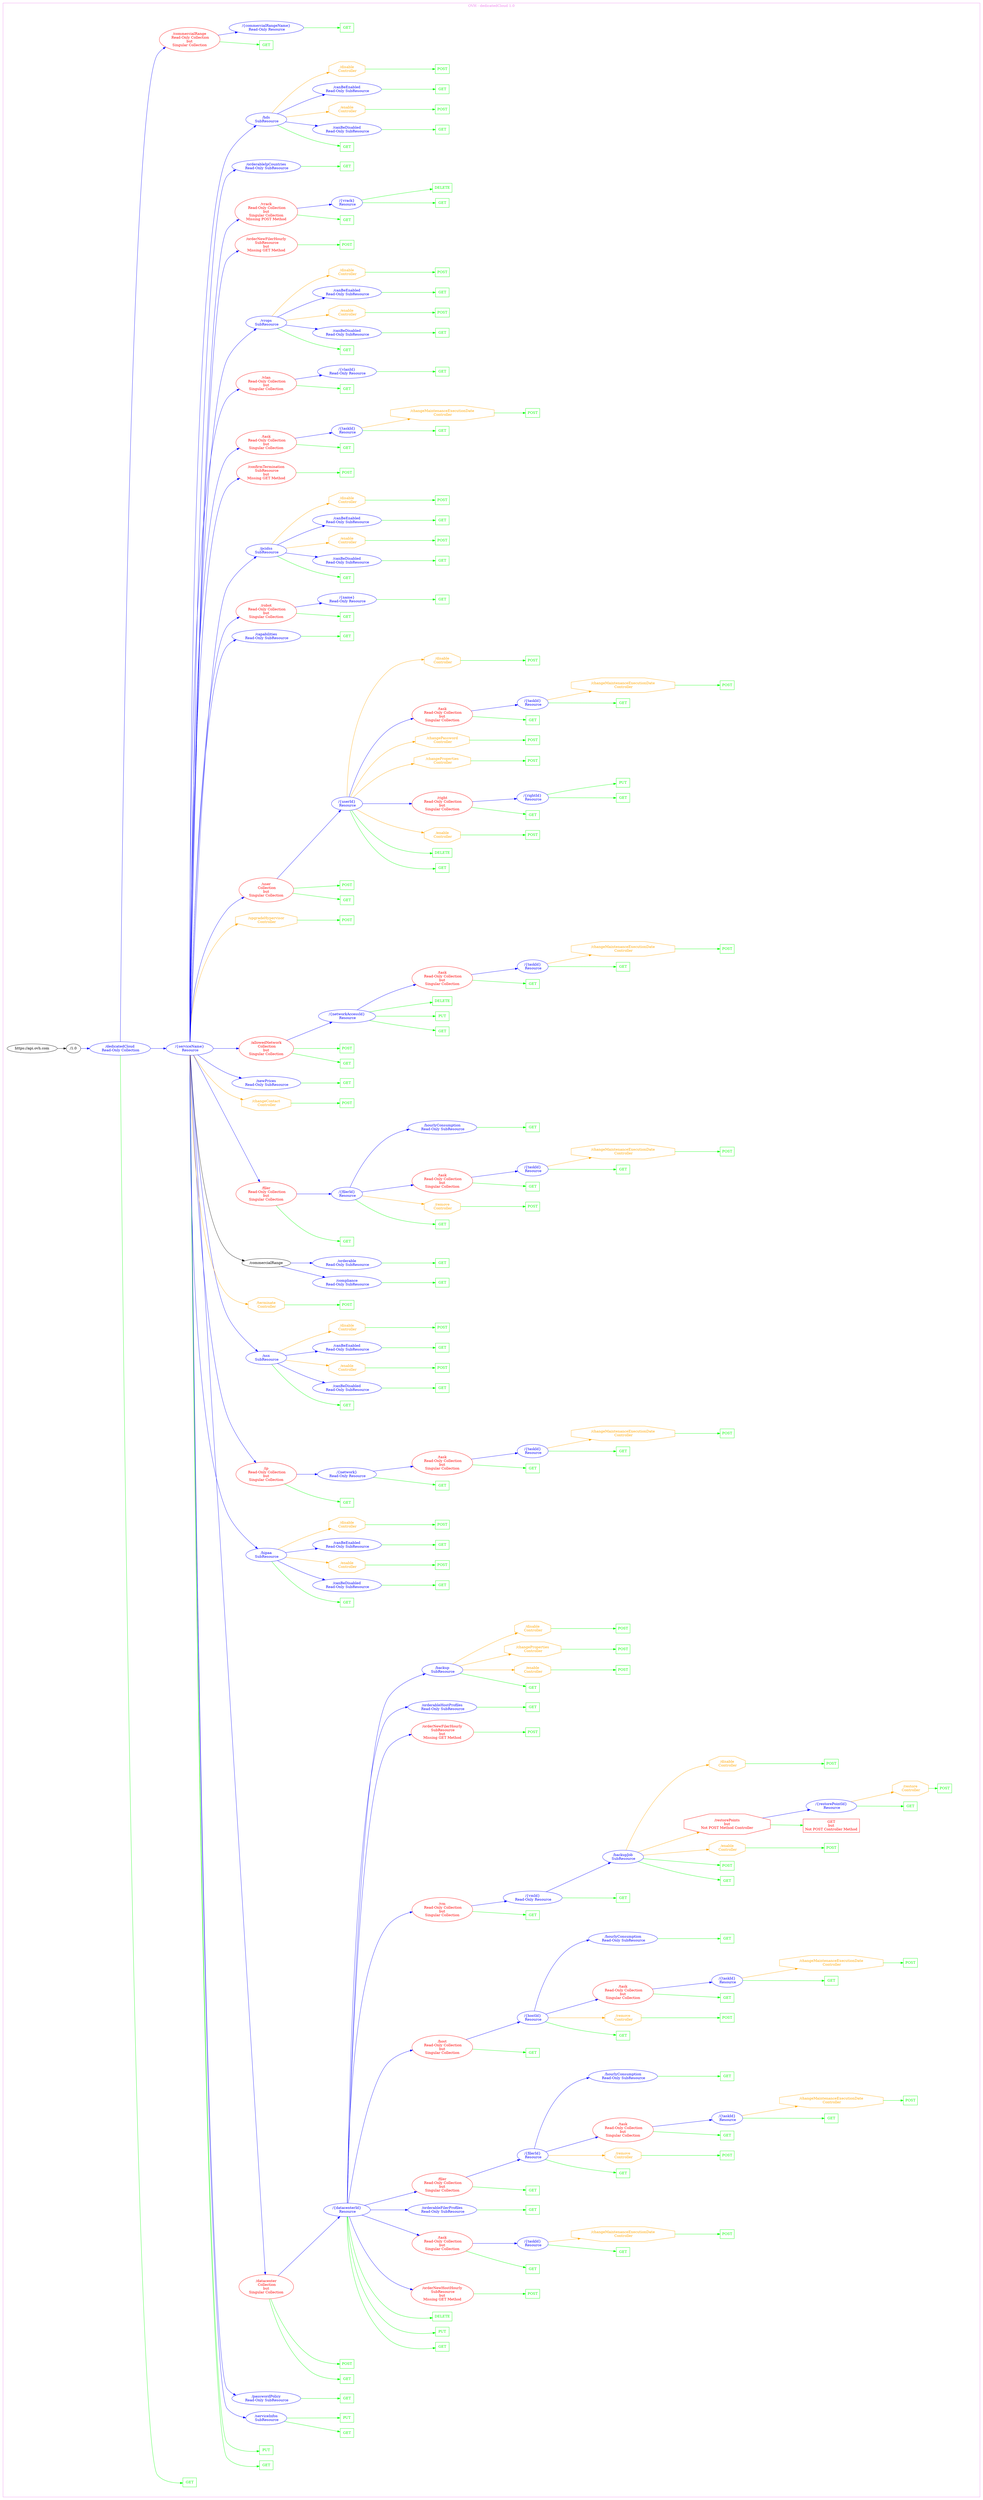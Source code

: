 digraph Cloud_Computing_REST_API {
rankdir="LR";
subgraph cluster_0 {
label="OVH - dedicatedCloud 1.0"
color=violet
fontcolor=violet
subgraph cluster_1 {
label=""
color=white
fontcolor=white
node1 [label="https://api.ovh.com", shape="ellipse", color="black", fontcolor="black"]
node1 -> node2 [color="black", fontcolor="black"]
subgraph cluster_2 {
label=""
color=white
fontcolor=white
node2 [label="/1.0", shape="ellipse", color="black", fontcolor="black"]
node2 -> node3 [color="blue", fontcolor="blue"]
subgraph cluster_3 {
label=""
color=white
fontcolor=white
node3 [label="/dedicatedCloud\n Read-Only Collection", shape="ellipse", color="blue", fontcolor="blue"]
node3 -> node4 [color="green", fontcolor="green"]
subgraph cluster_4 {
label=""
color=white
fontcolor=white
node4 [label="GET", shape="box", color="green", fontcolor="green"]
}
node3 -> node5 [color="blue", fontcolor="blue"]
subgraph cluster_5 {
label=""
color=white
fontcolor=white
node5 [label="/{serviceName}\n Resource", shape="ellipse", color="blue", fontcolor="blue"]
node5 -> node6 [color="green", fontcolor="green"]
subgraph cluster_6 {
label=""
color=white
fontcolor=white
node6 [label="GET", shape="box", color="green", fontcolor="green"]
}
node5 -> node7 [color="green", fontcolor="green"]
subgraph cluster_7 {
label=""
color=white
fontcolor=white
node7 [label="PUT", shape="box", color="green", fontcolor="green"]
}
node5 -> node8 [color="blue", fontcolor="blue"]
subgraph cluster_8 {
label=""
color=white
fontcolor=white
node8 [label="/serviceInfos\n SubResource", shape="ellipse", color="blue", fontcolor="blue"]
node8 -> node9 [color="green", fontcolor="green"]
subgraph cluster_9 {
label=""
color=white
fontcolor=white
node9 [label="GET", shape="box", color="green", fontcolor="green"]
}
node8 -> node10 [color="green", fontcolor="green"]
subgraph cluster_10 {
label=""
color=white
fontcolor=white
node10 [label="PUT", shape="box", color="green", fontcolor="green"]
}
}
node5 -> node11 [color="blue", fontcolor="blue"]
subgraph cluster_11 {
label=""
color=white
fontcolor=white
node11 [label="/passwordPolicy\n Read-Only SubResource", shape="ellipse", color="blue", fontcolor="blue"]
node11 -> node12 [color="green", fontcolor="green"]
subgraph cluster_12 {
label=""
color=white
fontcolor=white
node12 [label="GET", shape="box", color="green", fontcolor="green"]
}
}
node5 -> node13 [color="blue", fontcolor="blue"]
subgraph cluster_13 {
label=""
color=white
fontcolor=white
node13 [label="/datacenter\n Collection\nbut\nSingular Collection", shape="ellipse", color="red", fontcolor="red"]
node13 -> node14 [color="green", fontcolor="green"]
subgraph cluster_14 {
label=""
color=white
fontcolor=white
node14 [label="GET", shape="box", color="green", fontcolor="green"]
}
node13 -> node15 [color="green", fontcolor="green"]
subgraph cluster_15 {
label=""
color=white
fontcolor=white
node15 [label="POST", shape="box", color="green", fontcolor="green"]
}
node13 -> node16 [color="blue", fontcolor="blue"]
subgraph cluster_16 {
label=""
color=white
fontcolor=white
node16 [label="/{datacenterId}\n Resource", shape="ellipse", color="blue", fontcolor="blue"]
node16 -> node17 [color="green", fontcolor="green"]
subgraph cluster_17 {
label=""
color=white
fontcolor=white
node17 [label="GET", shape="box", color="green", fontcolor="green"]
}
node16 -> node18 [color="green", fontcolor="green"]
subgraph cluster_18 {
label=""
color=white
fontcolor=white
node18 [label="PUT", shape="box", color="green", fontcolor="green"]
}
node16 -> node19 [color="green", fontcolor="green"]
subgraph cluster_19 {
label=""
color=white
fontcolor=white
node19 [label="DELETE", shape="box", color="green", fontcolor="green"]
}
node16 -> node20 [color="blue", fontcolor="blue"]
subgraph cluster_20 {
label=""
color=white
fontcolor=white
node20 [label="/orderNewHostHourly\n SubResource\nbut\nMissing GET Method", shape="ellipse", color="red", fontcolor="red"]
node20 -> node21 [color="green", fontcolor="green"]
subgraph cluster_21 {
label=""
color=white
fontcolor=white
node21 [label="POST", shape="box", color="green", fontcolor="green"]
}
}
node16 -> node22 [color="blue", fontcolor="blue"]
subgraph cluster_22 {
label=""
color=white
fontcolor=white
node22 [label="/task\n Read-Only Collection\nbut\nSingular Collection", shape="ellipse", color="red", fontcolor="red"]
node22 -> node23 [color="green", fontcolor="green"]
subgraph cluster_23 {
label=""
color=white
fontcolor=white
node23 [label="GET", shape="box", color="green", fontcolor="green"]
}
node22 -> node24 [color="blue", fontcolor="blue"]
subgraph cluster_24 {
label=""
color=white
fontcolor=white
node24 [label="/{taskId}\n Resource", shape="ellipse", color="blue", fontcolor="blue"]
node24 -> node25 [color="green", fontcolor="green"]
subgraph cluster_25 {
label=""
color=white
fontcolor=white
node25 [label="GET", shape="box", color="green", fontcolor="green"]
}
node24 -> node26 [color="orange", fontcolor="orange"]
subgraph cluster_26 {
label=""
color=white
fontcolor=white
node26 [label="/changeMaintenanceExecutionDate\n Controller", shape="octagon", color="orange", fontcolor="orange"]
node26 -> node27 [color="green", fontcolor="green"]
subgraph cluster_27 {
label=""
color=white
fontcolor=white
node27 [label="POST", shape="box", color="green", fontcolor="green"]
}
}
}
}
node16 -> node28 [color="blue", fontcolor="blue"]
subgraph cluster_28 {
label=""
color=white
fontcolor=white
node28 [label="/orderableFilerProfiles\n Read-Only SubResource", shape="ellipse", color="blue", fontcolor="blue"]
node28 -> node29 [color="green", fontcolor="green"]
subgraph cluster_29 {
label=""
color=white
fontcolor=white
node29 [label="GET", shape="box", color="green", fontcolor="green"]
}
}
node16 -> node30 [color="blue", fontcolor="blue"]
subgraph cluster_30 {
label=""
color=white
fontcolor=white
node30 [label="/filer\n Read-Only Collection\nbut\nSingular Collection", shape="ellipse", color="red", fontcolor="red"]
node30 -> node31 [color="green", fontcolor="green"]
subgraph cluster_31 {
label=""
color=white
fontcolor=white
node31 [label="GET", shape="box", color="green", fontcolor="green"]
}
node30 -> node32 [color="blue", fontcolor="blue"]
subgraph cluster_32 {
label=""
color=white
fontcolor=white
node32 [label="/{filerId}\n Resource", shape="ellipse", color="blue", fontcolor="blue"]
node32 -> node33 [color="green", fontcolor="green"]
subgraph cluster_33 {
label=""
color=white
fontcolor=white
node33 [label="GET", shape="box", color="green", fontcolor="green"]
}
node32 -> node34 [color="orange", fontcolor="orange"]
subgraph cluster_34 {
label=""
color=white
fontcolor=white
node34 [label="/remove\n Controller", shape="octagon", color="orange", fontcolor="orange"]
node34 -> node35 [color="green", fontcolor="green"]
subgraph cluster_35 {
label=""
color=white
fontcolor=white
node35 [label="POST", shape="box", color="green", fontcolor="green"]
}
}
node32 -> node36 [color="blue", fontcolor="blue"]
subgraph cluster_36 {
label=""
color=white
fontcolor=white
node36 [label="/task\n Read-Only Collection\nbut\nSingular Collection", shape="ellipse", color="red", fontcolor="red"]
node36 -> node37 [color="green", fontcolor="green"]
subgraph cluster_37 {
label=""
color=white
fontcolor=white
node37 [label="GET", shape="box", color="green", fontcolor="green"]
}
node36 -> node38 [color="blue", fontcolor="blue"]
subgraph cluster_38 {
label=""
color=white
fontcolor=white
node38 [label="/{taskId}\n Resource", shape="ellipse", color="blue", fontcolor="blue"]
node38 -> node39 [color="green", fontcolor="green"]
subgraph cluster_39 {
label=""
color=white
fontcolor=white
node39 [label="GET", shape="box", color="green", fontcolor="green"]
}
node38 -> node40 [color="orange", fontcolor="orange"]
subgraph cluster_40 {
label=""
color=white
fontcolor=white
node40 [label="/changeMaintenanceExecutionDate\n Controller", shape="octagon", color="orange", fontcolor="orange"]
node40 -> node41 [color="green", fontcolor="green"]
subgraph cluster_41 {
label=""
color=white
fontcolor=white
node41 [label="POST", shape="box", color="green", fontcolor="green"]
}
}
}
}
node32 -> node42 [color="blue", fontcolor="blue"]
subgraph cluster_42 {
label=""
color=white
fontcolor=white
node42 [label="/hourlyConsumption\n Read-Only SubResource", shape="ellipse", color="blue", fontcolor="blue"]
node42 -> node43 [color="green", fontcolor="green"]
subgraph cluster_43 {
label=""
color=white
fontcolor=white
node43 [label="GET", shape="box", color="green", fontcolor="green"]
}
}
}
}
node16 -> node44 [color="blue", fontcolor="blue"]
subgraph cluster_44 {
label=""
color=white
fontcolor=white
node44 [label="/host\n Read-Only Collection\nbut\nSingular Collection", shape="ellipse", color="red", fontcolor="red"]
node44 -> node45 [color="green", fontcolor="green"]
subgraph cluster_45 {
label=""
color=white
fontcolor=white
node45 [label="GET", shape="box", color="green", fontcolor="green"]
}
node44 -> node46 [color="blue", fontcolor="blue"]
subgraph cluster_46 {
label=""
color=white
fontcolor=white
node46 [label="/{hostId}\n Resource", shape="ellipse", color="blue", fontcolor="blue"]
node46 -> node47 [color="green", fontcolor="green"]
subgraph cluster_47 {
label=""
color=white
fontcolor=white
node47 [label="GET", shape="box", color="green", fontcolor="green"]
}
node46 -> node48 [color="orange", fontcolor="orange"]
subgraph cluster_48 {
label=""
color=white
fontcolor=white
node48 [label="/remove\n Controller", shape="octagon", color="orange", fontcolor="orange"]
node48 -> node49 [color="green", fontcolor="green"]
subgraph cluster_49 {
label=""
color=white
fontcolor=white
node49 [label="POST", shape="box", color="green", fontcolor="green"]
}
}
node46 -> node50 [color="blue", fontcolor="blue"]
subgraph cluster_50 {
label=""
color=white
fontcolor=white
node50 [label="/task\n Read-Only Collection\nbut\nSingular Collection", shape="ellipse", color="red", fontcolor="red"]
node50 -> node51 [color="green", fontcolor="green"]
subgraph cluster_51 {
label=""
color=white
fontcolor=white
node51 [label="GET", shape="box", color="green", fontcolor="green"]
}
node50 -> node52 [color="blue", fontcolor="blue"]
subgraph cluster_52 {
label=""
color=white
fontcolor=white
node52 [label="/{taskId}\n Resource", shape="ellipse", color="blue", fontcolor="blue"]
node52 -> node53 [color="green", fontcolor="green"]
subgraph cluster_53 {
label=""
color=white
fontcolor=white
node53 [label="GET", shape="box", color="green", fontcolor="green"]
}
node52 -> node54 [color="orange", fontcolor="orange"]
subgraph cluster_54 {
label=""
color=white
fontcolor=white
node54 [label="/changeMaintenanceExecutionDate\n Controller", shape="octagon", color="orange", fontcolor="orange"]
node54 -> node55 [color="green", fontcolor="green"]
subgraph cluster_55 {
label=""
color=white
fontcolor=white
node55 [label="POST", shape="box", color="green", fontcolor="green"]
}
}
}
}
node46 -> node56 [color="blue", fontcolor="blue"]
subgraph cluster_56 {
label=""
color=white
fontcolor=white
node56 [label="/hourlyConsumption\n Read-Only SubResource", shape="ellipse", color="blue", fontcolor="blue"]
node56 -> node57 [color="green", fontcolor="green"]
subgraph cluster_57 {
label=""
color=white
fontcolor=white
node57 [label="GET", shape="box", color="green", fontcolor="green"]
}
}
}
}
node16 -> node58 [color="blue", fontcolor="blue"]
subgraph cluster_58 {
label=""
color=white
fontcolor=white
node58 [label="/vm\n Read-Only Collection\nbut\nSingular Collection", shape="ellipse", color="red", fontcolor="red"]
node58 -> node59 [color="green", fontcolor="green"]
subgraph cluster_59 {
label=""
color=white
fontcolor=white
node59 [label="GET", shape="box", color="green", fontcolor="green"]
}
node58 -> node60 [color="blue", fontcolor="blue"]
subgraph cluster_60 {
label=""
color=white
fontcolor=white
node60 [label="/{vmId}\n Read-Only Resource", shape="ellipse", color="blue", fontcolor="blue"]
node60 -> node61 [color="green", fontcolor="green"]
subgraph cluster_61 {
label=""
color=white
fontcolor=white
node61 [label="GET", shape="box", color="green", fontcolor="green"]
}
node60 -> node62 [color="blue", fontcolor="blue"]
subgraph cluster_62 {
label=""
color=white
fontcolor=white
node62 [label="/backupJob\n SubResource", shape="ellipse", color="blue", fontcolor="blue"]
node62 -> node63 [color="green", fontcolor="green"]
subgraph cluster_63 {
label=""
color=white
fontcolor=white
node63 [label="GET", shape="box", color="green", fontcolor="green"]
}
node62 -> node64 [color="green", fontcolor="green"]
subgraph cluster_64 {
label=""
color=white
fontcolor=white
node64 [label="POST", shape="box", color="green", fontcolor="green"]
}
node62 -> node65 [color="orange", fontcolor="orange"]
subgraph cluster_65 {
label=""
color=white
fontcolor=white
node65 [label="/enable\n Controller", shape="octagon", color="orange", fontcolor="orange"]
node65 -> node66 [color="green", fontcolor="green"]
subgraph cluster_66 {
label=""
color=white
fontcolor=white
node66 [label="POST", shape="box", color="green", fontcolor="green"]
}
}
node62 -> node67 [color="orange", fontcolor="orange"]
subgraph cluster_67 {
label=""
color=white
fontcolor=white
node67 [label="/restorePoints\nbut\nNot POST Method Controller", shape="octagon", color="red", fontcolor="red"]
node67 -> node68 [color="green", fontcolor="green"]
subgraph cluster_68 {
label=""
color=white
fontcolor=white
node68 [label="GET\nbut\nNot POST Controller Method", shape="box", color="red", fontcolor="red"]
}
node67 -> node69 [color="blue", fontcolor="blue"]
subgraph cluster_69 {
label=""
color=white
fontcolor=white
node69 [label="/{restorePointId}\n Resource", shape="ellipse", color="blue", fontcolor="blue"]
node69 -> node70 [color="green", fontcolor="green"]
subgraph cluster_70 {
label=""
color=white
fontcolor=white
node70 [label="GET", shape="box", color="green", fontcolor="green"]
}
node69 -> node71 [color="orange", fontcolor="orange"]
subgraph cluster_71 {
label=""
color=white
fontcolor=white
node71 [label="/restore\n Controller", shape="octagon", color="orange", fontcolor="orange"]
node71 -> node72 [color="green", fontcolor="green"]
subgraph cluster_72 {
label=""
color=white
fontcolor=white
node72 [label="POST", shape="box", color="green", fontcolor="green"]
}
}
}
}
node62 -> node73 [color="orange", fontcolor="orange"]
subgraph cluster_73 {
label=""
color=white
fontcolor=white
node73 [label="/disable\n Controller", shape="octagon", color="orange", fontcolor="orange"]
node73 -> node74 [color="green", fontcolor="green"]
subgraph cluster_74 {
label=""
color=white
fontcolor=white
node74 [label="POST", shape="box", color="green", fontcolor="green"]
}
}
}
}
}
node16 -> node75 [color="blue", fontcolor="blue"]
subgraph cluster_75 {
label=""
color=white
fontcolor=white
node75 [label="/orderNewFilerHourly\n SubResource\nbut\nMissing GET Method", shape="ellipse", color="red", fontcolor="red"]
node75 -> node76 [color="green", fontcolor="green"]
subgraph cluster_76 {
label=""
color=white
fontcolor=white
node76 [label="POST", shape="box", color="green", fontcolor="green"]
}
}
node16 -> node77 [color="blue", fontcolor="blue"]
subgraph cluster_77 {
label=""
color=white
fontcolor=white
node77 [label="/orderableHostProfiles\n Read-Only SubResource", shape="ellipse", color="blue", fontcolor="blue"]
node77 -> node78 [color="green", fontcolor="green"]
subgraph cluster_78 {
label=""
color=white
fontcolor=white
node78 [label="GET", shape="box", color="green", fontcolor="green"]
}
}
node16 -> node79 [color="blue", fontcolor="blue"]
subgraph cluster_79 {
label=""
color=white
fontcolor=white
node79 [label="/backup\n SubResource", shape="ellipse", color="blue", fontcolor="blue"]
node79 -> node80 [color="green", fontcolor="green"]
subgraph cluster_80 {
label=""
color=white
fontcolor=white
node80 [label="GET", shape="box", color="green", fontcolor="green"]
}
node79 -> node81 [color="orange", fontcolor="orange"]
subgraph cluster_81 {
label=""
color=white
fontcolor=white
node81 [label="/enable\n Controller", shape="octagon", color="orange", fontcolor="orange"]
node81 -> node82 [color="green", fontcolor="green"]
subgraph cluster_82 {
label=""
color=white
fontcolor=white
node82 [label="POST", shape="box", color="green", fontcolor="green"]
}
}
node79 -> node83 [color="orange", fontcolor="orange"]
subgraph cluster_83 {
label=""
color=white
fontcolor=white
node83 [label="/changeProperties\n Controller", shape="octagon", color="orange", fontcolor="orange"]
node83 -> node84 [color="green", fontcolor="green"]
subgraph cluster_84 {
label=""
color=white
fontcolor=white
node84 [label="POST", shape="box", color="green", fontcolor="green"]
}
}
node79 -> node85 [color="orange", fontcolor="orange"]
subgraph cluster_85 {
label=""
color=white
fontcolor=white
node85 [label="/disable\n Controller", shape="octagon", color="orange", fontcolor="orange"]
node85 -> node86 [color="green", fontcolor="green"]
subgraph cluster_86 {
label=""
color=white
fontcolor=white
node86 [label="POST", shape="box", color="green", fontcolor="green"]
}
}
}
}
}
node5 -> node87 [color="blue", fontcolor="blue"]
subgraph cluster_87 {
label=""
color=white
fontcolor=white
node87 [label="/hipaa\n SubResource", shape="ellipse", color="blue", fontcolor="blue"]
node87 -> node88 [color="green", fontcolor="green"]
subgraph cluster_88 {
label=""
color=white
fontcolor=white
node88 [label="GET", shape="box", color="green", fontcolor="green"]
}
node87 -> node89 [color="blue", fontcolor="blue"]
subgraph cluster_89 {
label=""
color=white
fontcolor=white
node89 [label="/canBeDisabled\n Read-Only SubResource", shape="ellipse", color="blue", fontcolor="blue"]
node89 -> node90 [color="green", fontcolor="green"]
subgraph cluster_90 {
label=""
color=white
fontcolor=white
node90 [label="GET", shape="box", color="green", fontcolor="green"]
}
}
node87 -> node91 [color="orange", fontcolor="orange"]
subgraph cluster_91 {
label=""
color=white
fontcolor=white
node91 [label="/enable\n Controller", shape="octagon", color="orange", fontcolor="orange"]
node91 -> node92 [color="green", fontcolor="green"]
subgraph cluster_92 {
label=""
color=white
fontcolor=white
node92 [label="POST", shape="box", color="green", fontcolor="green"]
}
}
node87 -> node93 [color="blue", fontcolor="blue"]
subgraph cluster_93 {
label=""
color=white
fontcolor=white
node93 [label="/canBeEnabled\n Read-Only SubResource", shape="ellipse", color="blue", fontcolor="blue"]
node93 -> node94 [color="green", fontcolor="green"]
subgraph cluster_94 {
label=""
color=white
fontcolor=white
node94 [label="GET", shape="box", color="green", fontcolor="green"]
}
}
node87 -> node95 [color="orange", fontcolor="orange"]
subgraph cluster_95 {
label=""
color=white
fontcolor=white
node95 [label="/disable\n Controller", shape="octagon", color="orange", fontcolor="orange"]
node95 -> node96 [color="green", fontcolor="green"]
subgraph cluster_96 {
label=""
color=white
fontcolor=white
node96 [label="POST", shape="box", color="green", fontcolor="green"]
}
}
}
node5 -> node97 [color="blue", fontcolor="blue"]
subgraph cluster_97 {
label=""
color=white
fontcolor=white
node97 [label="/ip\n Read-Only Collection\nbut\nSingular Collection", shape="ellipse", color="red", fontcolor="red"]
node97 -> node98 [color="green", fontcolor="green"]
subgraph cluster_98 {
label=""
color=white
fontcolor=white
node98 [label="GET", shape="box", color="green", fontcolor="green"]
}
node97 -> node99 [color="blue", fontcolor="blue"]
subgraph cluster_99 {
label=""
color=white
fontcolor=white
node99 [label="/{network}\n Read-Only Resource", shape="ellipse", color="blue", fontcolor="blue"]
node99 -> node100 [color="green", fontcolor="green"]
subgraph cluster_100 {
label=""
color=white
fontcolor=white
node100 [label="GET", shape="box", color="green", fontcolor="green"]
}
node99 -> node101 [color="blue", fontcolor="blue"]
subgraph cluster_101 {
label=""
color=white
fontcolor=white
node101 [label="/task\n Read-Only Collection\nbut\nSingular Collection", shape="ellipse", color="red", fontcolor="red"]
node101 -> node102 [color="green", fontcolor="green"]
subgraph cluster_102 {
label=""
color=white
fontcolor=white
node102 [label="GET", shape="box", color="green", fontcolor="green"]
}
node101 -> node103 [color="blue", fontcolor="blue"]
subgraph cluster_103 {
label=""
color=white
fontcolor=white
node103 [label="/{taskId}\n Resource", shape="ellipse", color="blue", fontcolor="blue"]
node103 -> node104 [color="green", fontcolor="green"]
subgraph cluster_104 {
label=""
color=white
fontcolor=white
node104 [label="GET", shape="box", color="green", fontcolor="green"]
}
node103 -> node105 [color="orange", fontcolor="orange"]
subgraph cluster_105 {
label=""
color=white
fontcolor=white
node105 [label="/changeMaintenanceExecutionDate\n Controller", shape="octagon", color="orange", fontcolor="orange"]
node105 -> node106 [color="green", fontcolor="green"]
subgraph cluster_106 {
label=""
color=white
fontcolor=white
node106 [label="POST", shape="box", color="green", fontcolor="green"]
}
}
}
}
}
}
node5 -> node107 [color="blue", fontcolor="blue"]
subgraph cluster_107 {
label=""
color=white
fontcolor=white
node107 [label="/nsx\n SubResource", shape="ellipse", color="blue", fontcolor="blue"]
node107 -> node108 [color="green", fontcolor="green"]
subgraph cluster_108 {
label=""
color=white
fontcolor=white
node108 [label="GET", shape="box", color="green", fontcolor="green"]
}
node107 -> node109 [color="blue", fontcolor="blue"]
subgraph cluster_109 {
label=""
color=white
fontcolor=white
node109 [label="/canBeDisabled\n Read-Only SubResource", shape="ellipse", color="blue", fontcolor="blue"]
node109 -> node110 [color="green", fontcolor="green"]
subgraph cluster_110 {
label=""
color=white
fontcolor=white
node110 [label="GET", shape="box", color="green", fontcolor="green"]
}
}
node107 -> node111 [color="orange", fontcolor="orange"]
subgraph cluster_111 {
label=""
color=white
fontcolor=white
node111 [label="/enable\n Controller", shape="octagon", color="orange", fontcolor="orange"]
node111 -> node112 [color="green", fontcolor="green"]
subgraph cluster_112 {
label=""
color=white
fontcolor=white
node112 [label="POST", shape="box", color="green", fontcolor="green"]
}
}
node107 -> node113 [color="blue", fontcolor="blue"]
subgraph cluster_113 {
label=""
color=white
fontcolor=white
node113 [label="/canBeEnabled\n Read-Only SubResource", shape="ellipse", color="blue", fontcolor="blue"]
node113 -> node114 [color="green", fontcolor="green"]
subgraph cluster_114 {
label=""
color=white
fontcolor=white
node114 [label="GET", shape="box", color="green", fontcolor="green"]
}
}
node107 -> node115 [color="orange", fontcolor="orange"]
subgraph cluster_115 {
label=""
color=white
fontcolor=white
node115 [label="/disable\n Controller", shape="octagon", color="orange", fontcolor="orange"]
node115 -> node116 [color="green", fontcolor="green"]
subgraph cluster_116 {
label=""
color=white
fontcolor=white
node116 [label="POST", shape="box", color="green", fontcolor="green"]
}
}
}
node5 -> node117 [color="orange", fontcolor="orange"]
subgraph cluster_117 {
label=""
color=white
fontcolor=white
node117 [label="/terminate\n Controller", shape="octagon", color="orange", fontcolor="orange"]
node117 -> node118 [color="green", fontcolor="green"]
subgraph cluster_118 {
label=""
color=white
fontcolor=white
node118 [label="POST", shape="box", color="green", fontcolor="green"]
}
}
node5 -> node119 [color="black", fontcolor="black"]
subgraph cluster_119 {
label=""
color=white
fontcolor=white
node119 [label="/commercialRange", shape="ellipse", color="black", fontcolor="black"]
node119 -> node120 [color="blue", fontcolor="blue"]
subgraph cluster_120 {
label=""
color=white
fontcolor=white
node120 [label="/compliance\n Read-Only SubResource", shape="ellipse", color="blue", fontcolor="blue"]
node120 -> node121 [color="green", fontcolor="green"]
subgraph cluster_121 {
label=""
color=white
fontcolor=white
node121 [label="GET", shape="box", color="green", fontcolor="green"]
}
}
node119 -> node122 [color="blue", fontcolor="blue"]
subgraph cluster_122 {
label=""
color=white
fontcolor=white
node122 [label="/orderable\n Read-Only SubResource", shape="ellipse", color="blue", fontcolor="blue"]
node122 -> node123 [color="green", fontcolor="green"]
subgraph cluster_123 {
label=""
color=white
fontcolor=white
node123 [label="GET", shape="box", color="green", fontcolor="green"]
}
}
}
node5 -> node124 [color="blue", fontcolor="blue"]
subgraph cluster_124 {
label=""
color=white
fontcolor=white
node124 [label="/filer\n Read-Only Collection\nbut\nSingular Collection", shape="ellipse", color="red", fontcolor="red"]
node124 -> node125 [color="green", fontcolor="green"]
subgraph cluster_125 {
label=""
color=white
fontcolor=white
node125 [label="GET", shape="box", color="green", fontcolor="green"]
}
node124 -> node126 [color="blue", fontcolor="blue"]
subgraph cluster_126 {
label=""
color=white
fontcolor=white
node126 [label="/{filerId}\n Resource", shape="ellipse", color="blue", fontcolor="blue"]
node126 -> node127 [color="green", fontcolor="green"]
subgraph cluster_127 {
label=""
color=white
fontcolor=white
node127 [label="GET", shape="box", color="green", fontcolor="green"]
}
node126 -> node128 [color="orange", fontcolor="orange"]
subgraph cluster_128 {
label=""
color=white
fontcolor=white
node128 [label="/remove\n Controller", shape="octagon", color="orange", fontcolor="orange"]
node128 -> node129 [color="green", fontcolor="green"]
subgraph cluster_129 {
label=""
color=white
fontcolor=white
node129 [label="POST", shape="box", color="green", fontcolor="green"]
}
}
node126 -> node130 [color="blue", fontcolor="blue"]
subgraph cluster_130 {
label=""
color=white
fontcolor=white
node130 [label="/task\n Read-Only Collection\nbut\nSingular Collection", shape="ellipse", color="red", fontcolor="red"]
node130 -> node131 [color="green", fontcolor="green"]
subgraph cluster_131 {
label=""
color=white
fontcolor=white
node131 [label="GET", shape="box", color="green", fontcolor="green"]
}
node130 -> node132 [color="blue", fontcolor="blue"]
subgraph cluster_132 {
label=""
color=white
fontcolor=white
node132 [label="/{taskId}\n Resource", shape="ellipse", color="blue", fontcolor="blue"]
node132 -> node133 [color="green", fontcolor="green"]
subgraph cluster_133 {
label=""
color=white
fontcolor=white
node133 [label="GET", shape="box", color="green", fontcolor="green"]
}
node132 -> node134 [color="orange", fontcolor="orange"]
subgraph cluster_134 {
label=""
color=white
fontcolor=white
node134 [label="/changeMaintenanceExecutionDate\n Controller", shape="octagon", color="orange", fontcolor="orange"]
node134 -> node135 [color="green", fontcolor="green"]
subgraph cluster_135 {
label=""
color=white
fontcolor=white
node135 [label="POST", shape="box", color="green", fontcolor="green"]
}
}
}
}
node126 -> node136 [color="blue", fontcolor="blue"]
subgraph cluster_136 {
label=""
color=white
fontcolor=white
node136 [label="/hourlyConsumption\n Read-Only SubResource", shape="ellipse", color="blue", fontcolor="blue"]
node136 -> node137 [color="green", fontcolor="green"]
subgraph cluster_137 {
label=""
color=white
fontcolor=white
node137 [label="GET", shape="box", color="green", fontcolor="green"]
}
}
}
}
node5 -> node138 [color="orange", fontcolor="orange"]
subgraph cluster_138 {
label=""
color=white
fontcolor=white
node138 [label="/changeContact\n Controller", shape="octagon", color="orange", fontcolor="orange"]
node138 -> node139 [color="green", fontcolor="green"]
subgraph cluster_139 {
label=""
color=white
fontcolor=white
node139 [label="POST", shape="box", color="green", fontcolor="green"]
}
}
node5 -> node140 [color="blue", fontcolor="blue"]
subgraph cluster_140 {
label=""
color=white
fontcolor=white
node140 [label="/newPrices\n Read-Only SubResource", shape="ellipse", color="blue", fontcolor="blue"]
node140 -> node141 [color="green", fontcolor="green"]
subgraph cluster_141 {
label=""
color=white
fontcolor=white
node141 [label="GET", shape="box", color="green", fontcolor="green"]
}
}
node5 -> node142 [color="blue", fontcolor="blue"]
subgraph cluster_142 {
label=""
color=white
fontcolor=white
node142 [label="/allowedNetwork\n Collection\nbut\nSingular Collection", shape="ellipse", color="red", fontcolor="red"]
node142 -> node143 [color="green", fontcolor="green"]
subgraph cluster_143 {
label=""
color=white
fontcolor=white
node143 [label="GET", shape="box", color="green", fontcolor="green"]
}
node142 -> node144 [color="green", fontcolor="green"]
subgraph cluster_144 {
label=""
color=white
fontcolor=white
node144 [label="POST", shape="box", color="green", fontcolor="green"]
}
node142 -> node145 [color="blue", fontcolor="blue"]
subgraph cluster_145 {
label=""
color=white
fontcolor=white
node145 [label="/{networkAccessId}\n Resource", shape="ellipse", color="blue", fontcolor="blue"]
node145 -> node146 [color="green", fontcolor="green"]
subgraph cluster_146 {
label=""
color=white
fontcolor=white
node146 [label="GET", shape="box", color="green", fontcolor="green"]
}
node145 -> node147 [color="green", fontcolor="green"]
subgraph cluster_147 {
label=""
color=white
fontcolor=white
node147 [label="PUT", shape="box", color="green", fontcolor="green"]
}
node145 -> node148 [color="green", fontcolor="green"]
subgraph cluster_148 {
label=""
color=white
fontcolor=white
node148 [label="DELETE", shape="box", color="green", fontcolor="green"]
}
node145 -> node149 [color="blue", fontcolor="blue"]
subgraph cluster_149 {
label=""
color=white
fontcolor=white
node149 [label="/task\n Read-Only Collection\nbut\nSingular Collection", shape="ellipse", color="red", fontcolor="red"]
node149 -> node150 [color="green", fontcolor="green"]
subgraph cluster_150 {
label=""
color=white
fontcolor=white
node150 [label="GET", shape="box", color="green", fontcolor="green"]
}
node149 -> node151 [color="blue", fontcolor="blue"]
subgraph cluster_151 {
label=""
color=white
fontcolor=white
node151 [label="/{taskId}\n Resource", shape="ellipse", color="blue", fontcolor="blue"]
node151 -> node152 [color="green", fontcolor="green"]
subgraph cluster_152 {
label=""
color=white
fontcolor=white
node152 [label="GET", shape="box", color="green", fontcolor="green"]
}
node151 -> node153 [color="orange", fontcolor="orange"]
subgraph cluster_153 {
label=""
color=white
fontcolor=white
node153 [label="/changeMaintenanceExecutionDate\n Controller", shape="octagon", color="orange", fontcolor="orange"]
node153 -> node154 [color="green", fontcolor="green"]
subgraph cluster_154 {
label=""
color=white
fontcolor=white
node154 [label="POST", shape="box", color="green", fontcolor="green"]
}
}
}
}
}
}
node5 -> node155 [color="orange", fontcolor="orange"]
subgraph cluster_155 {
label=""
color=white
fontcolor=white
node155 [label="/upgradeHypervisor\n Controller", shape="octagon", color="orange", fontcolor="orange"]
node155 -> node156 [color="green", fontcolor="green"]
subgraph cluster_156 {
label=""
color=white
fontcolor=white
node156 [label="POST", shape="box", color="green", fontcolor="green"]
}
}
node5 -> node157 [color="blue", fontcolor="blue"]
subgraph cluster_157 {
label=""
color=white
fontcolor=white
node157 [label="/user\n Collection\nbut\nSingular Collection", shape="ellipse", color="red", fontcolor="red"]
node157 -> node158 [color="green", fontcolor="green"]
subgraph cluster_158 {
label=""
color=white
fontcolor=white
node158 [label="GET", shape="box", color="green", fontcolor="green"]
}
node157 -> node159 [color="green", fontcolor="green"]
subgraph cluster_159 {
label=""
color=white
fontcolor=white
node159 [label="POST", shape="box", color="green", fontcolor="green"]
}
node157 -> node160 [color="blue", fontcolor="blue"]
subgraph cluster_160 {
label=""
color=white
fontcolor=white
node160 [label="/{userId}\n Resource", shape="ellipse", color="blue", fontcolor="blue"]
node160 -> node161 [color="green", fontcolor="green"]
subgraph cluster_161 {
label=""
color=white
fontcolor=white
node161 [label="GET", shape="box", color="green", fontcolor="green"]
}
node160 -> node162 [color="green", fontcolor="green"]
subgraph cluster_162 {
label=""
color=white
fontcolor=white
node162 [label="DELETE", shape="box", color="green", fontcolor="green"]
}
node160 -> node163 [color="orange", fontcolor="orange"]
subgraph cluster_163 {
label=""
color=white
fontcolor=white
node163 [label="/enable\n Controller", shape="octagon", color="orange", fontcolor="orange"]
node163 -> node164 [color="green", fontcolor="green"]
subgraph cluster_164 {
label=""
color=white
fontcolor=white
node164 [label="POST", shape="box", color="green", fontcolor="green"]
}
}
node160 -> node165 [color="blue", fontcolor="blue"]
subgraph cluster_165 {
label=""
color=white
fontcolor=white
node165 [label="/right\n Read-Only Collection\nbut\nSingular Collection", shape="ellipse", color="red", fontcolor="red"]
node165 -> node166 [color="green", fontcolor="green"]
subgraph cluster_166 {
label=""
color=white
fontcolor=white
node166 [label="GET", shape="box", color="green", fontcolor="green"]
}
node165 -> node167 [color="blue", fontcolor="blue"]
subgraph cluster_167 {
label=""
color=white
fontcolor=white
node167 [label="/{rightId}\n Resource", shape="ellipse", color="blue", fontcolor="blue"]
node167 -> node168 [color="green", fontcolor="green"]
subgraph cluster_168 {
label=""
color=white
fontcolor=white
node168 [label="GET", shape="box", color="green", fontcolor="green"]
}
node167 -> node169 [color="green", fontcolor="green"]
subgraph cluster_169 {
label=""
color=white
fontcolor=white
node169 [label="PUT", shape="box", color="green", fontcolor="green"]
}
}
}
node160 -> node170 [color="orange", fontcolor="orange"]
subgraph cluster_170 {
label=""
color=white
fontcolor=white
node170 [label="/changeProperties\n Controller", shape="octagon", color="orange", fontcolor="orange"]
node170 -> node171 [color="green", fontcolor="green"]
subgraph cluster_171 {
label=""
color=white
fontcolor=white
node171 [label="POST", shape="box", color="green", fontcolor="green"]
}
}
node160 -> node172 [color="orange", fontcolor="orange"]
subgraph cluster_172 {
label=""
color=white
fontcolor=white
node172 [label="/changePassword\n Controller", shape="octagon", color="orange", fontcolor="orange"]
node172 -> node173 [color="green", fontcolor="green"]
subgraph cluster_173 {
label=""
color=white
fontcolor=white
node173 [label="POST", shape="box", color="green", fontcolor="green"]
}
}
node160 -> node174 [color="blue", fontcolor="blue"]
subgraph cluster_174 {
label=""
color=white
fontcolor=white
node174 [label="/task\n Read-Only Collection\nbut\nSingular Collection", shape="ellipse", color="red", fontcolor="red"]
node174 -> node175 [color="green", fontcolor="green"]
subgraph cluster_175 {
label=""
color=white
fontcolor=white
node175 [label="GET", shape="box", color="green", fontcolor="green"]
}
node174 -> node176 [color="blue", fontcolor="blue"]
subgraph cluster_176 {
label=""
color=white
fontcolor=white
node176 [label="/{taskId}\n Resource", shape="ellipse", color="blue", fontcolor="blue"]
node176 -> node177 [color="green", fontcolor="green"]
subgraph cluster_177 {
label=""
color=white
fontcolor=white
node177 [label="GET", shape="box", color="green", fontcolor="green"]
}
node176 -> node178 [color="orange", fontcolor="orange"]
subgraph cluster_178 {
label=""
color=white
fontcolor=white
node178 [label="/changeMaintenanceExecutionDate\n Controller", shape="octagon", color="orange", fontcolor="orange"]
node178 -> node179 [color="green", fontcolor="green"]
subgraph cluster_179 {
label=""
color=white
fontcolor=white
node179 [label="POST", shape="box", color="green", fontcolor="green"]
}
}
}
}
node160 -> node180 [color="orange", fontcolor="orange"]
subgraph cluster_180 {
label=""
color=white
fontcolor=white
node180 [label="/disable\n Controller", shape="octagon", color="orange", fontcolor="orange"]
node180 -> node181 [color="green", fontcolor="green"]
subgraph cluster_181 {
label=""
color=white
fontcolor=white
node181 [label="POST", shape="box", color="green", fontcolor="green"]
}
}
}
}
node5 -> node182 [color="blue", fontcolor="blue"]
subgraph cluster_182 {
label=""
color=white
fontcolor=white
node182 [label="/capabilities\n Read-Only SubResource", shape="ellipse", color="blue", fontcolor="blue"]
node182 -> node183 [color="green", fontcolor="green"]
subgraph cluster_183 {
label=""
color=white
fontcolor=white
node183 [label="GET", shape="box", color="green", fontcolor="green"]
}
}
node5 -> node184 [color="blue", fontcolor="blue"]
subgraph cluster_184 {
label=""
color=white
fontcolor=white
node184 [label="/robot\n Read-Only Collection\nbut\nSingular Collection", shape="ellipse", color="red", fontcolor="red"]
node184 -> node185 [color="green", fontcolor="green"]
subgraph cluster_185 {
label=""
color=white
fontcolor=white
node185 [label="GET", shape="box", color="green", fontcolor="green"]
}
node184 -> node186 [color="blue", fontcolor="blue"]
subgraph cluster_186 {
label=""
color=white
fontcolor=white
node186 [label="/{name}\n Read-Only Resource", shape="ellipse", color="blue", fontcolor="blue"]
node186 -> node187 [color="green", fontcolor="green"]
subgraph cluster_187 {
label=""
color=white
fontcolor=white
node187 [label="GET", shape="box", color="green", fontcolor="green"]
}
}
}
node5 -> node188 [color="blue", fontcolor="blue"]
subgraph cluster_188 {
label=""
color=white
fontcolor=white
node188 [label="/pcidss\n SubResource", shape="ellipse", color="blue", fontcolor="blue"]
node188 -> node189 [color="green", fontcolor="green"]
subgraph cluster_189 {
label=""
color=white
fontcolor=white
node189 [label="GET", shape="box", color="green", fontcolor="green"]
}
node188 -> node190 [color="blue", fontcolor="blue"]
subgraph cluster_190 {
label=""
color=white
fontcolor=white
node190 [label="/canBeDisabled\n Read-Only SubResource", shape="ellipse", color="blue", fontcolor="blue"]
node190 -> node191 [color="green", fontcolor="green"]
subgraph cluster_191 {
label=""
color=white
fontcolor=white
node191 [label="GET", shape="box", color="green", fontcolor="green"]
}
}
node188 -> node192 [color="orange", fontcolor="orange"]
subgraph cluster_192 {
label=""
color=white
fontcolor=white
node192 [label="/enable\n Controller", shape="octagon", color="orange", fontcolor="orange"]
node192 -> node193 [color="green", fontcolor="green"]
subgraph cluster_193 {
label=""
color=white
fontcolor=white
node193 [label="POST", shape="box", color="green", fontcolor="green"]
}
}
node188 -> node194 [color="blue", fontcolor="blue"]
subgraph cluster_194 {
label=""
color=white
fontcolor=white
node194 [label="/canBeEnabled\n Read-Only SubResource", shape="ellipse", color="blue", fontcolor="blue"]
node194 -> node195 [color="green", fontcolor="green"]
subgraph cluster_195 {
label=""
color=white
fontcolor=white
node195 [label="GET", shape="box", color="green", fontcolor="green"]
}
}
node188 -> node196 [color="orange", fontcolor="orange"]
subgraph cluster_196 {
label=""
color=white
fontcolor=white
node196 [label="/disable\n Controller", shape="octagon", color="orange", fontcolor="orange"]
node196 -> node197 [color="green", fontcolor="green"]
subgraph cluster_197 {
label=""
color=white
fontcolor=white
node197 [label="POST", shape="box", color="green", fontcolor="green"]
}
}
}
node5 -> node198 [color="blue", fontcolor="blue"]
subgraph cluster_198 {
label=""
color=white
fontcolor=white
node198 [label="/confirmTermination\n SubResource\nbut\nMissing GET Method", shape="ellipse", color="red", fontcolor="red"]
node198 -> node199 [color="green", fontcolor="green"]
subgraph cluster_199 {
label=""
color=white
fontcolor=white
node199 [label="POST", shape="box", color="green", fontcolor="green"]
}
}
node5 -> node200 [color="blue", fontcolor="blue"]
subgraph cluster_200 {
label=""
color=white
fontcolor=white
node200 [label="/task\n Read-Only Collection\nbut\nSingular Collection", shape="ellipse", color="red", fontcolor="red"]
node200 -> node201 [color="green", fontcolor="green"]
subgraph cluster_201 {
label=""
color=white
fontcolor=white
node201 [label="GET", shape="box", color="green", fontcolor="green"]
}
node200 -> node202 [color="blue", fontcolor="blue"]
subgraph cluster_202 {
label=""
color=white
fontcolor=white
node202 [label="/{taskId}\n Resource", shape="ellipse", color="blue", fontcolor="blue"]
node202 -> node203 [color="green", fontcolor="green"]
subgraph cluster_203 {
label=""
color=white
fontcolor=white
node203 [label="GET", shape="box", color="green", fontcolor="green"]
}
node202 -> node204 [color="orange", fontcolor="orange"]
subgraph cluster_204 {
label=""
color=white
fontcolor=white
node204 [label="/changeMaintenanceExecutionDate\n Controller", shape="octagon", color="orange", fontcolor="orange"]
node204 -> node205 [color="green", fontcolor="green"]
subgraph cluster_205 {
label=""
color=white
fontcolor=white
node205 [label="POST", shape="box", color="green", fontcolor="green"]
}
}
}
}
node5 -> node206 [color="blue", fontcolor="blue"]
subgraph cluster_206 {
label=""
color=white
fontcolor=white
node206 [label="/vlan\n Read-Only Collection\nbut\nSingular Collection", shape="ellipse", color="red", fontcolor="red"]
node206 -> node207 [color="green", fontcolor="green"]
subgraph cluster_207 {
label=""
color=white
fontcolor=white
node207 [label="GET", shape="box", color="green", fontcolor="green"]
}
node206 -> node208 [color="blue", fontcolor="blue"]
subgraph cluster_208 {
label=""
color=white
fontcolor=white
node208 [label="/{vlanId}\n Read-Only Resource", shape="ellipse", color="blue", fontcolor="blue"]
node208 -> node209 [color="green", fontcolor="green"]
subgraph cluster_209 {
label=""
color=white
fontcolor=white
node209 [label="GET", shape="box", color="green", fontcolor="green"]
}
}
}
node5 -> node210 [color="blue", fontcolor="blue"]
subgraph cluster_210 {
label=""
color=white
fontcolor=white
node210 [label="/vrops\n SubResource", shape="ellipse", color="blue", fontcolor="blue"]
node210 -> node211 [color="green", fontcolor="green"]
subgraph cluster_211 {
label=""
color=white
fontcolor=white
node211 [label="GET", shape="box", color="green", fontcolor="green"]
}
node210 -> node212 [color="blue", fontcolor="blue"]
subgraph cluster_212 {
label=""
color=white
fontcolor=white
node212 [label="/canBeDisabled\n Read-Only SubResource", shape="ellipse", color="blue", fontcolor="blue"]
node212 -> node213 [color="green", fontcolor="green"]
subgraph cluster_213 {
label=""
color=white
fontcolor=white
node213 [label="GET", shape="box", color="green", fontcolor="green"]
}
}
node210 -> node214 [color="orange", fontcolor="orange"]
subgraph cluster_214 {
label=""
color=white
fontcolor=white
node214 [label="/enable\n Controller", shape="octagon", color="orange", fontcolor="orange"]
node214 -> node215 [color="green", fontcolor="green"]
subgraph cluster_215 {
label=""
color=white
fontcolor=white
node215 [label="POST", shape="box", color="green", fontcolor="green"]
}
}
node210 -> node216 [color="blue", fontcolor="blue"]
subgraph cluster_216 {
label=""
color=white
fontcolor=white
node216 [label="/canBeEnabled\n Read-Only SubResource", shape="ellipse", color="blue", fontcolor="blue"]
node216 -> node217 [color="green", fontcolor="green"]
subgraph cluster_217 {
label=""
color=white
fontcolor=white
node217 [label="GET", shape="box", color="green", fontcolor="green"]
}
}
node210 -> node218 [color="orange", fontcolor="orange"]
subgraph cluster_218 {
label=""
color=white
fontcolor=white
node218 [label="/disable\n Controller", shape="octagon", color="orange", fontcolor="orange"]
node218 -> node219 [color="green", fontcolor="green"]
subgraph cluster_219 {
label=""
color=white
fontcolor=white
node219 [label="POST", shape="box", color="green", fontcolor="green"]
}
}
}
node5 -> node220 [color="blue", fontcolor="blue"]
subgraph cluster_220 {
label=""
color=white
fontcolor=white
node220 [label="/orderNewFilerHourly\n SubResource\nbut\nMissing GET Method", shape="ellipse", color="red", fontcolor="red"]
node220 -> node221 [color="green", fontcolor="green"]
subgraph cluster_221 {
label=""
color=white
fontcolor=white
node221 [label="POST", shape="box", color="green", fontcolor="green"]
}
}
node5 -> node222 [color="blue", fontcolor="blue"]
subgraph cluster_222 {
label=""
color=white
fontcolor=white
node222 [label="/vrack\n Read-Only Collection\nbut\nSingular Collection\nMissing POST Method", shape="ellipse", color="red", fontcolor="red"]
node222 -> node223 [color="green", fontcolor="green"]
subgraph cluster_223 {
label=""
color=white
fontcolor=white
node223 [label="GET", shape="box", color="green", fontcolor="green"]
}
node222 -> node224 [color="blue", fontcolor="blue"]
subgraph cluster_224 {
label=""
color=white
fontcolor=white
node224 [label="/{vrack}\n Resource", shape="ellipse", color="blue", fontcolor="blue"]
node224 -> node225 [color="green", fontcolor="green"]
subgraph cluster_225 {
label=""
color=white
fontcolor=white
node225 [label="GET", shape="box", color="green", fontcolor="green"]
}
node224 -> node226 [color="green", fontcolor="green"]
subgraph cluster_226 {
label=""
color=white
fontcolor=white
node226 [label="DELETE", shape="box", color="green", fontcolor="green"]
}
}
}
node5 -> node227 [color="blue", fontcolor="blue"]
subgraph cluster_227 {
label=""
color=white
fontcolor=white
node227 [label="/orderableIpCountries\n Read-Only SubResource", shape="ellipse", color="blue", fontcolor="blue"]
node227 -> node228 [color="green", fontcolor="green"]
subgraph cluster_228 {
label=""
color=white
fontcolor=white
node228 [label="GET", shape="box", color="green", fontcolor="green"]
}
}
node5 -> node229 [color="blue", fontcolor="blue"]
subgraph cluster_229 {
label=""
color=white
fontcolor=white
node229 [label="/hds\n SubResource", shape="ellipse", color="blue", fontcolor="blue"]
node229 -> node230 [color="green", fontcolor="green"]
subgraph cluster_230 {
label=""
color=white
fontcolor=white
node230 [label="GET", shape="box", color="green", fontcolor="green"]
}
node229 -> node231 [color="blue", fontcolor="blue"]
subgraph cluster_231 {
label=""
color=white
fontcolor=white
node231 [label="/canBeDisabled\n Read-Only SubResource", shape="ellipse", color="blue", fontcolor="blue"]
node231 -> node232 [color="green", fontcolor="green"]
subgraph cluster_232 {
label=""
color=white
fontcolor=white
node232 [label="GET", shape="box", color="green", fontcolor="green"]
}
}
node229 -> node233 [color="orange", fontcolor="orange"]
subgraph cluster_233 {
label=""
color=white
fontcolor=white
node233 [label="/enable\n Controller", shape="octagon", color="orange", fontcolor="orange"]
node233 -> node234 [color="green", fontcolor="green"]
subgraph cluster_234 {
label=""
color=white
fontcolor=white
node234 [label="POST", shape="box", color="green", fontcolor="green"]
}
}
node229 -> node235 [color="blue", fontcolor="blue"]
subgraph cluster_235 {
label=""
color=white
fontcolor=white
node235 [label="/canBeEnabled\n Read-Only SubResource", shape="ellipse", color="blue", fontcolor="blue"]
node235 -> node236 [color="green", fontcolor="green"]
subgraph cluster_236 {
label=""
color=white
fontcolor=white
node236 [label="GET", shape="box", color="green", fontcolor="green"]
}
}
node229 -> node237 [color="orange", fontcolor="orange"]
subgraph cluster_237 {
label=""
color=white
fontcolor=white
node237 [label="/disable\n Controller", shape="octagon", color="orange", fontcolor="orange"]
node237 -> node238 [color="green", fontcolor="green"]
subgraph cluster_238 {
label=""
color=white
fontcolor=white
node238 [label="POST", shape="box", color="green", fontcolor="green"]
}
}
}
}
node3 -> node239 [color="blue", fontcolor="blue"]
subgraph cluster_239 {
label=""
color=white
fontcolor=white
node239 [label="/commercialRange\n Read-Only Collection\nbut\nSingular Collection", shape="ellipse", color="red", fontcolor="red"]
node239 -> node240 [color="green", fontcolor="green"]
subgraph cluster_240 {
label=""
color=white
fontcolor=white
node240 [label="GET", shape="box", color="green", fontcolor="green"]
}
node239 -> node241 [color="blue", fontcolor="blue"]
subgraph cluster_241 {
label=""
color=white
fontcolor=white
node241 [label="/{commercialRangeName}\n Read-Only Resource", shape="ellipse", color="blue", fontcolor="blue"]
node241 -> node242 [color="green", fontcolor="green"]
subgraph cluster_242 {
label=""
color=white
fontcolor=white
node242 [label="GET", shape="box", color="green", fontcolor="green"]
}
}
}
}
}
}
}
}
